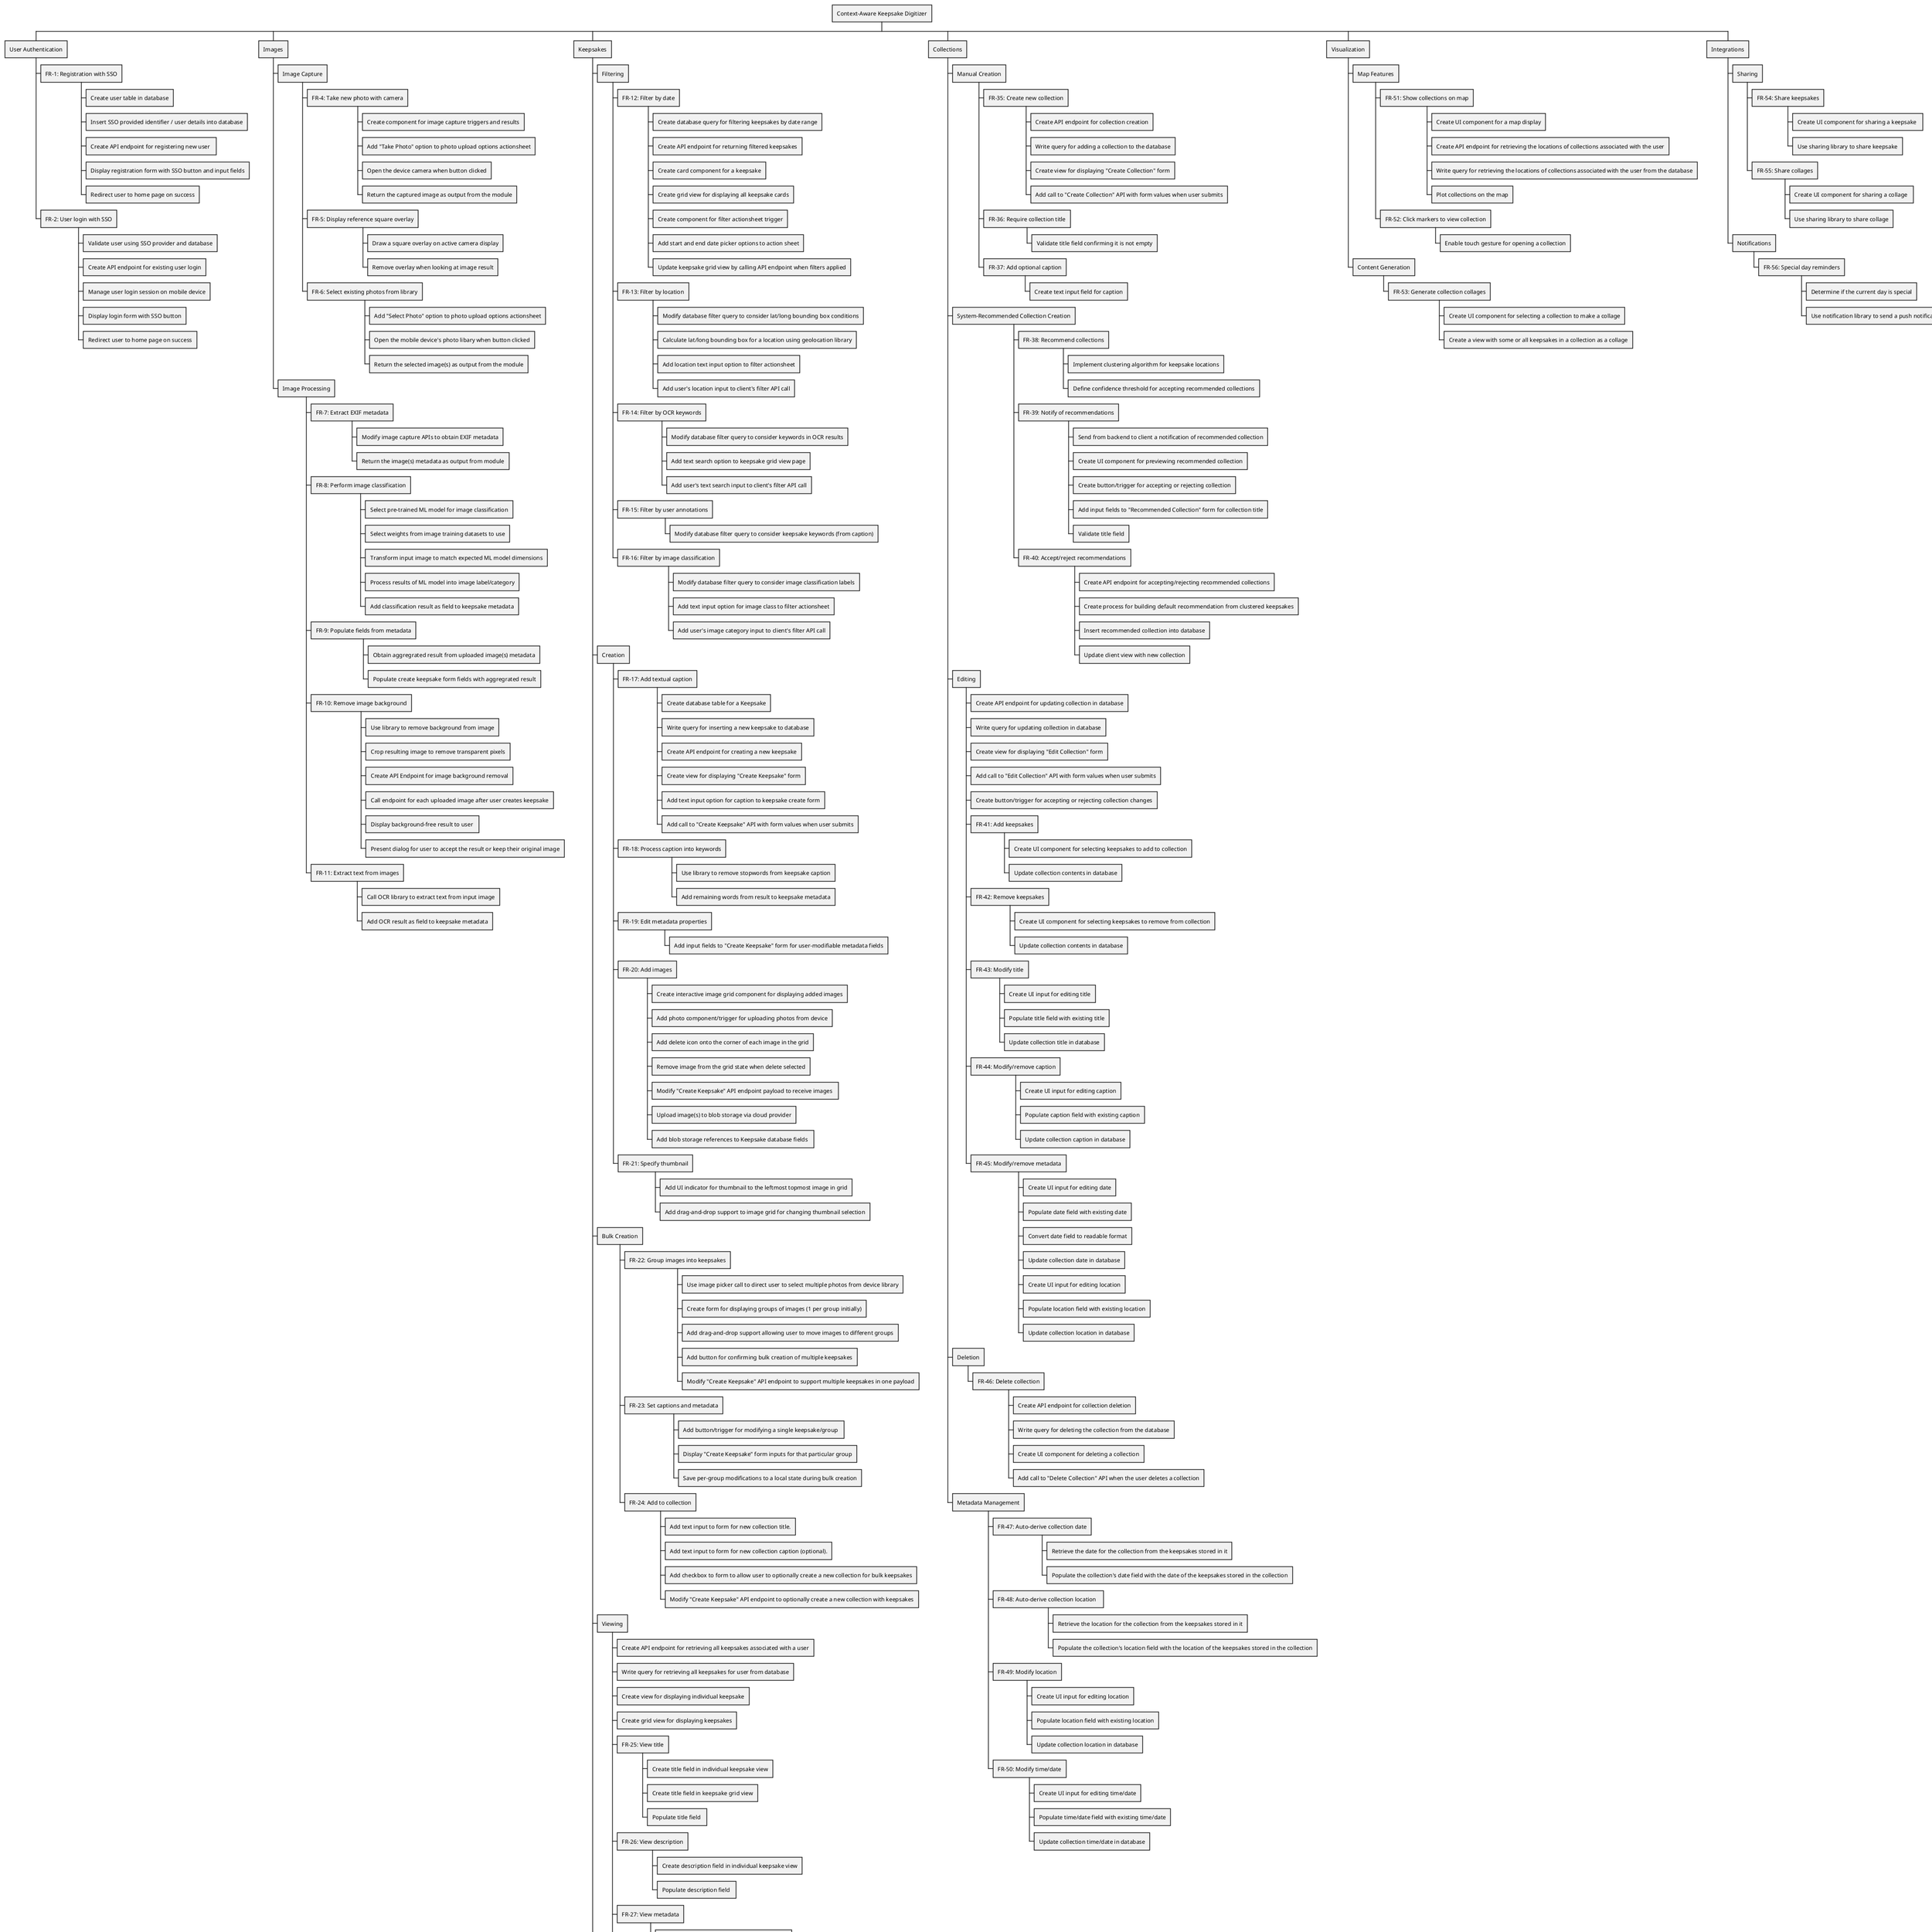 ' TODO: fix FR numberings after SRS revision

@startwbs Work Breakdown Structure
* Context-Aware Keepsake Digitizer

' Owen
** User Authentication

*** FR-1: Registration with SSO
**** Create user table in database
**** Insert SSO provided identifier / user details into database
**** Create API endpoint for registering new user 
**** Display registration form with SSO button and input fields
**** Redirect user to home page on success

*** FR-2: User login with SSO
**** Validate user using SSO provider and database
**** Create API endpoint for existing user login
**** Manage user login session on mobile device
**** Display login form with SSO button
**** Redirect user to home page on success

** Images

*** Image Capture

**** FR-4: Take new photo with camera
***** Create component for image capture triggers and results
***** Add "Take Photo" option to photo upload options actionsheet
***** Open the device camera when button clicked
***** Return the captured image as output from the module

**** FR-5: Display reference square overlay
***** Draw a square overlay on active camera display
***** Remove overlay when looking at image result

**** FR-6: Select existing photos from library
***** Add "Select Photo" option to photo upload options actionsheet
***** Open the mobile device's photo libary when button clicked
***** Return the selected image(s) as output from the module

*** Image Processing

**** FR-7: Extract EXIF metadata
***** Modify image capture APIs to obtain EXIF metadata
***** Return the image(s) metadata as output from module

**** FR-8: Perform image classification
***** Select pre-trained ML model for image classification
***** Select weights from image training datasets to use
***** Transform input image to match expected ML model dimensions
***** Process results of ML model into image label/category
***** Add classification result as field to keepsake metadata

**** FR-9: Populate fields from metadata
***** Obtain aggregrated result from uploaded image(s) metadata
***** Populate create keepsake form fields with aggregrated result

**** FR-10: Remove image background
***** Use library to remove background from image
***** Crop resulting image to remove transparent pixels
***** Create API Endpoint for image background removal
***** Call endpoint for each uploaded image after user creates keepsake
***** Display background-free result to user 
***** Present dialog for user to accept the result or keep their original image

**** FR-11: Extract text from images
***** Call OCR library to extract text from input image
***** Add OCR result as field to keepsake metadata

** Keepsakes

*** Filtering

**** FR-12: Filter by date
***** Create database query for filtering keepsakes by date range
***** Create API endpoint for returning filtered keepsakes
***** Create card component for a keepsake
***** Create grid view for displaying all keepsake cards
***** Create component for filter actionsheet trigger
***** Add start and end date picker options to action sheet
***** Update keepsake grid view by calling API endpoint when filters applied

**** FR-13: Filter by location
***** Modify database filter query to consider lat/long bounding box conditions
***** Calculate lat/long bounding box for a location using geolocation library
***** Add location text input option to filter actionsheet
***** Add user's location input to client's filter API call

**** FR-14: Filter by OCR keywords
***** Modify database filter query to consider keywords in OCR results
***** Add text search option to keepsake grid view page
***** Add user's text search input to client's filter API call

**** FR-15: Filter by user annotations
***** Modify database filter query to consider keepsake keywords (from caption)

**** FR-16: Filter by image classification
***** Modify database filter query to consider image classification labels
***** Add text input option for image class to filter actionsheet
***** Add user's image category input to client's filter API call

*** Creation

**** FR-17: Add textual caption
***** Create database table for a Keepsake
***** Write query for inserting a new keepsake to database
***** Create API endpoint for creating a new keepsake
***** Create view for displaying "Create Keepsake" form
***** Add text input option for caption to keepsake create form
***** Add call to "Create Keepsake" API with form values when user submits

**** FR-18: Process caption into keywords
***** Use library to remove stopwords from keepsake caption
***** Add remaining words from result to keepsake metadata

**** FR-19: Edit metadata properties
***** Add input fields to "Create Keepsake" form for user-modifiable metadata fields

**** FR-20: Add images
***** Create interactive image grid component for displaying added images
***** Add photo component/trigger for uploading photos from device
***** Add delete icon onto the corner of each image in the grid
***** Remove image from the grid state when delete selected
***** Modify "Create Keepsake" API endpoint payload to receive images 
***** Upload image(s) to blob storage via cloud provider
***** Add blob storage references to Keepsake database fields 

**** FR-21: Specify thumbnail
***** Add UI indicator for thumbnail to the leftmost topmost image in grid
***** Add drag-and-drop support to image grid for changing thumbnail selection

*** Bulk Creation

**** FR-22: Group images into keepsakes
***** Use image picker call to direct user to select multiple photos from device library
***** Create form for displaying groups of images (1 per group initially)
***** Add drag-and-drop support allowing user to move images to different groups
***** Add button for confirming bulk creation of multiple keepsakes
***** Modify "Create Keepsake" API endpoint to support multiple keepsakes in one payload

**** FR-23: Set captions and metadata
***** Add button/trigger for modifying a single keepsake/group 
***** Display "Create Keepsake" form inputs for that particular group
***** Save per-group modifications to a local state during bulk creation

**** FR-24: Add to collection
***** Add text input to form for new collection title.
***** Add text input to form for new collection caption (optional).
***** Add checkbox to form to allow user to optionally create a new collection for bulk keepsakes
***** Modify "Create Keepsake" API endpoint to optionally create a new collection with keepsakes

' Levi
*** Viewing
' FIXME: should the view requirements have an API for each FR? Should they just query the same endpoint? Should we have API for bulk retrieval and single retrieval?
**** Create API endpoint for retrieving all keepsakes associated with a user
**** Write query for retrieving all keepsakes for user from database
**** Create view for displaying individual keepsake
**** Create grid view for displaying keepsakes

**** FR-25: View title
***** Create title field in individual keepsake view
***** Create title field in keepsake grid view
***** Populate title field 

**** FR-26: View description
***** Create description field in individual keepsake view
***** Populate description field 

**** FR-27: View metadata
' Location Metadata
***** Create location field in individual keepsake view
***** Create location field in keepsake grid view
***** Populate location field 
' NOTE Should we include the geocoding thing here?
***** Make location field readable with geocode API
' Date Metadata
***** Create date field in individual keepsake view
***** Create date field in keepsake grid view
***** Convert date field to readable format
***** Populate date field 
' NOTE Displaying any other metadata?

**** FR-28: View photos in carousel
' FIXME: No FR for thumbnail display. Should it go here or should we drop it for the diagram?
***** Create UI component for displaying images in carousel
***** Create API endpoint for retrieving keepsake images
***** Enable swipe gesture for navigating carousel
***** Populate image carousel
***** Create UI component for displaying images in full screen
***** Enable touch gesture for transitioning to full screen image view

*** Editing
' FIXME: Should each field have an endpoint? If not should we put the nodes that apply to all the functional requirements under the Feature Node?
**** Create API endpoint for updating keepsake in database
**** Write query for updating keepsake in database
**** Create view for displaying "Edit Keepsake" form
**** Add call to "Edit Keepsake" API with form values when user submits

**** FR-29: Modify/remove title
***** Create text input field for title
***** Populate title field with existing title
***** Implement field validation confirming that title exists

**** FR-30: Modify/remove description
***** Create text input field for description
***** Populate description field with existing description
' NOTE Do we want to add field validation as leaf nodes? Works for both creation and editing

**** FR-31: Modify/remove images
***** Create interactive image grid component for displaying associated images
***** Add photo component/trigger for taking photo using device camera
***** Add photo component/trigger for uploading photos from device
***** Add delete icon onto the corner of each image in the grid
***** Remove image from the grid state when delete selected
***** Modify "Edit Keepsake" API endpoint payload to receive images
***** Modify "Edit Keepsake" API endpoint payload to communicate deleted images
***** Upload image(s) to blob storage via cloud provider

**** FR-32: Change thumbnail
***** Add drag-and-drop support to image grid for changing thumbnail selection
' NOTE Is there more to changing the thumbnail? Should specify API for thumbnail selection?

**** FR-33: Modify/remove metadata
' NOTE Again do we want to specify the fields?
***** Add input fields to "Edit Keepsake" form for location field
***** Add input fields to "Edit Keepsake" form for date field

*** Deletion

**** FR-34: Delete keepsake permanently
***** Create API endpoint for deleting keepsake entry
***** Remove associated images from storage
***** Display confirmation prompt before deletion
***** Remove keepsake from user's view after deletion
***** Delete keepsake from database

** Collections

*** Manual Creation

**** FR-35: Create new collection
***** Create API endpoint for collection creation
***** Write query for adding a collection to the database
***** Create view for displaying "Create Collection" form
***** Add call to "Create Collection" API with form values when user submits

**** FR-36: Require collection title
***** Validate title field confirming it is not empty

**** FR-37: Add optional caption
***** Create text input field for caption

' TODO Missing anything big here?
*** System-Recommended Collection Creation

**** FR-38: Recommend collections
***** Implement clustering algorithm for keepsake locations
***** Define confidence threshold for accepting recommended collections

**** FR-39: Notify of recommendations
***** Send from backend to client a notification of recommended collection
***** Create UI component for previewing recommended collection
***** Create button/trigger for accepting or rejecting collection
***** Add input fields to "Recommended Collection" form for collection title
***** Validate title field

**** FR-40: Accept/reject recommendations
***** Create API endpoint for accepting/rejecting recommended collections
***** Create process for building default recommendation from clustered keepsakes
***** Insert recommended collection into database
***** Update client view with new collection

*** Editing
**** Create API endpoint for updating collection in database
**** Write query for updating collection in database
**** Create view for displaying "Edit Collection" form
**** Add call to "Edit Collection" API with form values when user submits
**** Create button/trigger for accepting or rejecting collection changes

**** FR-41: Add keepsakes
***** Create UI component for selecting keepsakes to add to collection
***** Update collection contents in database

**** FR-42: Remove keepsakes
***** Create UI component for selecting keepsakes to remove from collection
***** Update collection contents in database

**** FR-43: Modify title
***** Create UI input for editing title
***** Populate title field with existing title
***** Update collection title in database

**** FR-44: Modify/remove caption
***** Create UI input for editing caption
***** Populate caption field with existing caption
***** Update collection caption in database

**** FR-45: Modify/remove metadata
' Date Metadata
***** Create UI input for editing date
***** Populate date field with existing date
***** Convert date field to readable format
***** Update collection date in database
' Location Metadata
***** Create UI input for editing location
***** Populate location field with existing location
***** Update collection location in database

' Mahmud
*** Deletion

**** FR-46: Delete collection
***** Create API endpoint for collection deletion
***** Write query for deleting the collection from the database
***** Create UI component for deleting a collection
***** Add call to "Delete Collection" API when the user deletes a collection

*** Metadata Management

**** FR-47: Auto-derive collection date
***** Retrieve the date for the collection from the keepsakes stored in it
***** Populate the collection's date field with the date of the keepsakes stored in the collection

**** FR-48: Auto-derive collection location  
***** Retrieve the location for the collection from the keepsakes stored in it
***** Populate the collection's location field with the location of the keepsakes stored in the collection

**** FR-49: Modify location
***** Create UI input for editing location
***** Populate location field with existing location
***** Update collection location in database

**** FR-50: Modify time/date
***** Create UI input for editing time/date
***** Populate time/date field with existing time/date
***** Update collection time/date in database

** Visualization

*** Map Features

**** FR-51: Show collections on map
***** Create UI component for a map display
***** Create API endpoint for retrieving the locations of collections associated with the user
***** Write query for retrieving the locations of collections associated with the user from the database
***** Plot collections on the map

**** FR-52: Click markers to view collection
***** Enable touch gesture for opening a collection

*** Content Generation

**** FR-53: Generate collection collages
***** Create UI component for selecting a collection to make a collage
***** Create a view with some or all keepsakes in a collection as a collage

** Integrations

*** Sharing

**** FR-54: Share keepsakes
***** Create UI component for sharing a keepsake 
***** Use sharing library to share keepsake

**** FR-55: Share collages
***** Create UI component for sharing a collage 
***** Use sharing library to share collage

*** Notifications

**** FR-56: Special day reminders
***** Determine if the current day is special
***** Use notification library to send a push notification to the device
@endwbs
